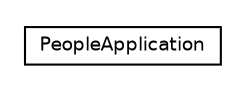 #!/usr/local/bin/dot
#
# Class diagram 
# Generated by UMLGraph version R5_6 (http://www.umlgraph.org/)
#

digraph G {
	edge [fontname="Helvetica",fontsize=10,labelfontname="Helvetica",labelfontsize=10];
	node [fontname="Helvetica",fontsize=10,shape=plaintext];
	nodesep=0.25;
	ranksep=0.5;
	// net.ljcomputing.people.PeopleApplication
	c0 [label=<<table title="net.ljcomputing.people.PeopleApplication" border="0" cellborder="1" cellspacing="0" cellpadding="2" port="p" href="./PeopleApplication.html">
		<tr><td><table border="0" cellspacing="0" cellpadding="1">
<tr><td align="center" balign="center"> PeopleApplication </td></tr>
		</table></td></tr>
		</table>>, URL="./PeopleApplication.html", fontname="Helvetica", fontcolor="black", fontsize=9.0];
}

